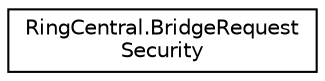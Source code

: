 digraph "Graphical Class Hierarchy"
{
 // LATEX_PDF_SIZE
  edge [fontname="Helvetica",fontsize="10",labelfontname="Helvetica",labelfontsize="10"];
  node [fontname="Helvetica",fontsize="10",shape=record];
  rankdir="LR";
  Node0 [label="RingCentral.BridgeRequest\lSecurity",height=0.2,width=0.4,color="black", fillcolor="white", style="filled",URL="$classRingCentral_1_1BridgeRequestSecurity.html",tooltip=" "];
}
